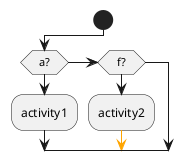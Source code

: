 {
  "sha1": "cnfvj2uru3z1338ydwbrjf2tccdllpw",
  "insertion": {
    "when": "2024-06-01T09:03:01.750Z",
    "user": "plantuml@gmail.com"
  }
}
@startuml
skinparam colorArrowSeparationSpace 1
start
if(a?)then
    :activity1;
elseif(f?)then
    :activity2;
    -[#orange]->
else
endif
@enduml
